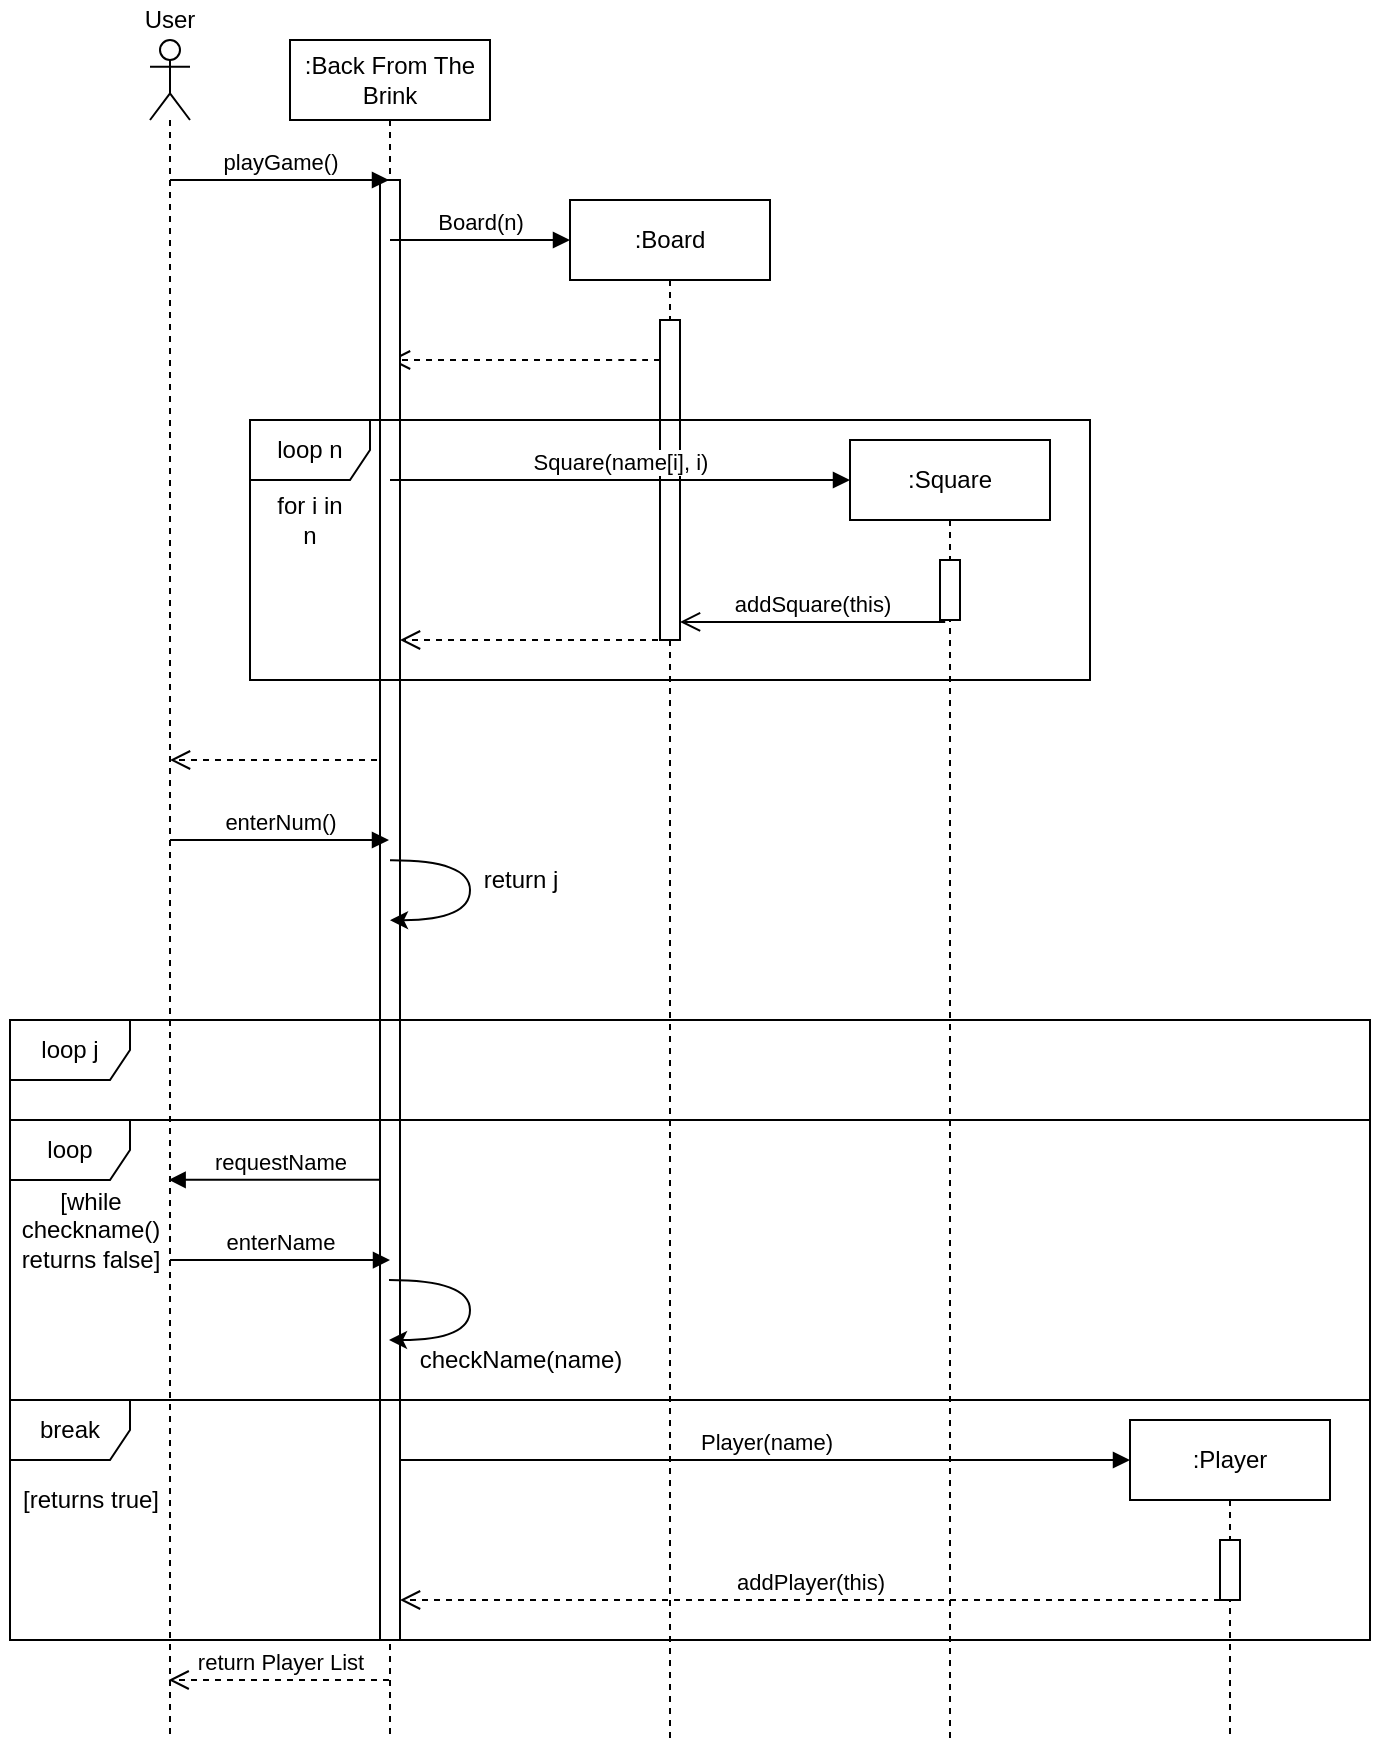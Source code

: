 <mxfile version="13.9.8" type="device"><diagram id="G4HmESQTzpHWLFLgAaE-" name="Page-1"><mxGraphModel dx="1730" dy="913" grid="1" gridSize="10" guides="1" tooltips="1" connect="1" arrows="1" fold="1" page="1" pageScale="1" pageWidth="827" pageHeight="1169" math="0" shadow="0"><root><mxCell id="0"/><mxCell id="1" parent="0"/><mxCell id="XjFpFOUz0O3G0IJD6dk8-26" value="" style="html=1;verticalAlign=bottom;endArrow=open;dashed=1;endSize=8;" edge="1" parent="1" source="XjFpFOUz0O3G0IJD6dk8-4"><mxGeometry relative="1" as="geometry"><mxPoint x="260" y="399.5" as="sourcePoint"/><mxPoint x="180" y="400" as="targetPoint"/></mxGeometry></mxCell><mxCell id="XjFpFOUz0O3G0IJD6dk8-42" value="return Player List" style="html=1;verticalAlign=bottom;endArrow=open;dashed=1;endSize=8;" edge="1" parent="1"><mxGeometry relative="1" as="geometry"><mxPoint x="289.5" y="860" as="sourcePoint"/><mxPoint x="179.324" y="860" as="targetPoint"/><Array as="points"><mxPoint x="260" y="860"/></Array></mxGeometry></mxCell><mxCell id="XjFpFOUz0O3G0IJD6dk8-32" value="requestName" style="html=1;verticalAlign=bottom;endArrow=block;exitX=0.5;exitY=0.63;exitDx=0;exitDy=0;exitPerimeter=0;" edge="1" parent="1"><mxGeometry width="80" relative="1" as="geometry"><mxPoint x="290" y="609.9" as="sourcePoint"/><mxPoint x="179.324" y="609.9" as="targetPoint"/></mxGeometry></mxCell><mxCell id="XjFpFOUz0O3G0IJD6dk8-14" value="" style="html=1;verticalAlign=bottom;endArrow=open;dashed=1;endSize=8;" edge="1" parent="1" source="XjFpFOUz0O3G0IJD6dk8-15" target="XjFpFOUz0O3G0IJD6dk8-4"><mxGeometry relative="1" as="geometry"><mxPoint x="440" y="200" as="sourcePoint"/><mxPoint x="374" y="200" as="targetPoint"/><Array as="points"><mxPoint x="410" y="200"/></Array></mxGeometry></mxCell><mxCell id="XjFpFOUz0O3G0IJD6dk8-3" value="" style="shape=umlLifeline;participant=umlActor;perimeter=lifelinePerimeter;whiteSpace=wrap;html=1;container=1;collapsible=0;recursiveResize=0;verticalAlign=top;spacingTop=36;outlineConnect=0;" vertex="1" parent="1"><mxGeometry x="170" y="40" width="20" height="850" as="geometry"/></mxCell><mxCell id="XjFpFOUz0O3G0IJD6dk8-4" value=":Back From The Brink" style="shape=umlLifeline;perimeter=lifelinePerimeter;whiteSpace=wrap;html=1;container=1;collapsible=0;recursiveResize=0;outlineConnect=0;" vertex="1" parent="1"><mxGeometry x="240" y="40" width="100" height="850" as="geometry"/></mxCell><mxCell id="XjFpFOUz0O3G0IJD6dk8-39" value="" style="html=1;points=[];perimeter=orthogonalPerimeter;" vertex="1" parent="XjFpFOUz0O3G0IJD6dk8-4"><mxGeometry x="45" y="70" width="10" height="730" as="geometry"/></mxCell><mxCell id="XjFpFOUz0O3G0IJD6dk8-30" value="" style="curved=1;endArrow=classic;html=1;entryX=0.5;entryY=0.507;entryDx=0;entryDy=0;entryPerimeter=0;exitX=0.5;exitY=0.466;exitDx=0;exitDy=0;exitPerimeter=0;" edge="1" parent="XjFpFOUz0O3G0IJD6dk8-4" source="XjFpFOUz0O3G0IJD6dk8-39" target="XjFpFOUz0O3G0IJD6dk8-39"><mxGeometry width="50" height="50" relative="1" as="geometry"><mxPoint x="60" y="410" as="sourcePoint"/><mxPoint x="60" y="440" as="targetPoint"/><Array as="points"><mxPoint x="90" y="410"/><mxPoint x="90" y="440"/></Array></mxGeometry></mxCell><mxCell id="XjFpFOUz0O3G0IJD6dk8-5" value=":Board" style="shape=umlLifeline;perimeter=lifelinePerimeter;whiteSpace=wrap;html=1;container=1;collapsible=0;recursiveResize=0;outlineConnect=0;" vertex="1" parent="1"><mxGeometry x="380" y="120" width="100" height="770" as="geometry"/></mxCell><mxCell id="XjFpFOUz0O3G0IJD6dk8-15" value="" style="html=1;points=[];perimeter=orthogonalPerimeter;" vertex="1" parent="XjFpFOUz0O3G0IJD6dk8-5"><mxGeometry x="45" y="60" width="10" height="160" as="geometry"/></mxCell><mxCell id="XjFpFOUz0O3G0IJD6dk8-7" value="playGame()" style="html=1;verticalAlign=bottom;endArrow=block;" edge="1" parent="1" source="XjFpFOUz0O3G0IJD6dk8-3" target="XjFpFOUz0O3G0IJD6dk8-4"><mxGeometry width="80" relative="1" as="geometry"><mxPoint x="370" y="280" as="sourcePoint"/><mxPoint x="450" y="280" as="targetPoint"/><Array as="points"><mxPoint x="210" y="110"/></Array></mxGeometry></mxCell><mxCell id="XjFpFOUz0O3G0IJD6dk8-11" value="User" style="text;html=1;strokeColor=none;fillColor=none;align=center;verticalAlign=middle;whiteSpace=wrap;rounded=0;" vertex="1" parent="1"><mxGeometry x="160" y="20" width="40" height="20" as="geometry"/></mxCell><mxCell id="XjFpFOUz0O3G0IJD6dk8-13" value="Board(n)" style="html=1;verticalAlign=bottom;endArrow=block;" edge="1" parent="1" source="XjFpFOUz0O3G0IJD6dk8-4"><mxGeometry width="80" relative="1" as="geometry"><mxPoint x="370" y="280" as="sourcePoint"/><mxPoint x="380" y="140" as="targetPoint"/><Array as="points"><mxPoint x="360" y="140"/></Array></mxGeometry></mxCell><mxCell id="XjFpFOUz0O3G0IJD6dk8-19" value="for i in n" style="text;html=1;strokeColor=none;fillColor=none;align=center;verticalAlign=middle;whiteSpace=wrap;rounded=0;" vertex="1" parent="1"><mxGeometry x="230" y="270" width="40" height="20" as="geometry"/></mxCell><mxCell id="XjFpFOUz0O3G0IJD6dk8-18" value="loop n" style="shape=umlFrame;whiteSpace=wrap;html=1;" vertex="1" parent="1"><mxGeometry x="220" y="230" width="420" height="130" as="geometry"/></mxCell><mxCell id="XjFpFOUz0O3G0IJD6dk8-20" value=":Square" style="shape=umlLifeline;perimeter=lifelinePerimeter;whiteSpace=wrap;html=1;container=1;collapsible=0;recursiveResize=0;outlineConnect=0;" vertex="1" parent="1"><mxGeometry x="520" y="240" width="100" height="650" as="geometry"/></mxCell><mxCell id="XjFpFOUz0O3G0IJD6dk8-23" value="" style="html=1;points=[];perimeter=orthogonalPerimeter;" vertex="1" parent="XjFpFOUz0O3G0IJD6dk8-20"><mxGeometry x="45" y="60" width="10" height="30" as="geometry"/></mxCell><mxCell id="XjFpFOUz0O3G0IJD6dk8-22" value="Square(name[i], i)" style="html=1;verticalAlign=bottom;endArrow=block;" edge="1" parent="1" source="XjFpFOUz0O3G0IJD6dk8-4"><mxGeometry width="80" relative="1" as="geometry"><mxPoint x="370" y="270" as="sourcePoint"/><mxPoint x="520" y="260" as="targetPoint"/><Array as="points"><mxPoint x="370" y="260"/></Array></mxGeometry></mxCell><mxCell id="XjFpFOUz0O3G0IJD6dk8-24" value="addSquare(this)" style="html=1;verticalAlign=bottom;endArrow=open;endSize=8;exitX=0.26;exitY=1.033;exitDx=0;exitDy=0;exitPerimeter=0;" edge="1" parent="1" source="XjFpFOUz0O3G0IJD6dk8-23" target="XjFpFOUz0O3G0IJD6dk8-15"><mxGeometry relative="1" as="geometry"><mxPoint x="559" y="330" as="sourcePoint"/><mxPoint x="430" y="333" as="targetPoint"/></mxGeometry></mxCell><mxCell id="XjFpFOUz0O3G0IJD6dk8-25" value="" style="html=1;verticalAlign=bottom;endArrow=open;dashed=1;endSize=8;" edge="1" parent="1"><mxGeometry relative="1" as="geometry"><mxPoint x="430" y="340" as="sourcePoint"/><mxPoint x="295" y="340" as="targetPoint"/><Array as="points"><mxPoint x="375" y="340"/></Array></mxGeometry></mxCell><mxCell id="XjFpFOUz0O3G0IJD6dk8-27" value="enterNum()" style="html=1;verticalAlign=bottom;endArrow=block;" edge="1" parent="1" target="XjFpFOUz0O3G0IJD6dk8-4"><mxGeometry width="80" relative="1" as="geometry"><mxPoint x="180" y="440" as="sourcePoint"/><mxPoint x="260" y="440" as="targetPoint"/></mxGeometry></mxCell><mxCell id="XjFpFOUz0O3G0IJD6dk8-31" value="return j" style="text;html=1;align=center;verticalAlign=middle;resizable=0;points=[];autosize=1;" vertex="1" parent="1"><mxGeometry x="330" y="450" width="50" height="20" as="geometry"/></mxCell><mxCell id="XjFpFOUz0O3G0IJD6dk8-33" value="enterName" style="html=1;verticalAlign=bottom;endArrow=block;entryX=0.5;entryY=0.685;entryDx=0;entryDy=0;entryPerimeter=0;" edge="1" parent="1"><mxGeometry width="80" relative="1" as="geometry"><mxPoint x="180" y="650" as="sourcePoint"/><mxPoint x="290" y="650.05" as="targetPoint"/></mxGeometry></mxCell><mxCell id="XjFpFOUz0O3G0IJD6dk8-34" value="" style="curved=1;endArrow=classic;html=1;" edge="1" parent="1"><mxGeometry width="50" height="50" relative="1" as="geometry"><mxPoint x="289.5" y="660" as="sourcePoint"/><mxPoint x="289.5" y="690" as="targetPoint"/><Array as="points"><mxPoint x="330" y="660"/><mxPoint x="330" y="690"/></Array></mxGeometry></mxCell><mxCell id="XjFpFOUz0O3G0IJD6dk8-35" value="checkName(name)" style="text;html=1;align=center;verticalAlign=middle;resizable=0;points=[];autosize=1;" vertex="1" parent="1"><mxGeometry x="295" y="690" width="120" height="20" as="geometry"/></mxCell><mxCell id="XjFpFOUz0O3G0IJD6dk8-36" value="Player(name)" style="html=1;verticalAlign=bottom;endArrow=block;" edge="1" parent="1"><mxGeometry width="80" relative="1" as="geometry"><mxPoint x="295" y="750" as="sourcePoint"/><mxPoint x="660" y="750" as="targetPoint"/></mxGeometry></mxCell><mxCell id="XjFpFOUz0O3G0IJD6dk8-37" value=":Player" style="shape=umlLifeline;perimeter=lifelinePerimeter;whiteSpace=wrap;html=1;container=1;collapsible=0;recursiveResize=0;outlineConnect=0;" vertex="1" parent="1"><mxGeometry x="660" y="730" width="100" height="160" as="geometry"/></mxCell><mxCell id="XjFpFOUz0O3G0IJD6dk8-38" value="" style="html=1;points=[];perimeter=orthogonalPerimeter;" vertex="1" parent="XjFpFOUz0O3G0IJD6dk8-37"><mxGeometry x="45" y="60" width="10" height="30" as="geometry"/></mxCell><mxCell id="XjFpFOUz0O3G0IJD6dk8-41" value="addPlayer(this)" style="html=1;verticalAlign=bottom;endArrow=open;dashed=1;endSize=8;" edge="1" parent="1"><mxGeometry relative="1" as="geometry"><mxPoint x="705" y="820" as="sourcePoint"/><mxPoint x="295" y="820" as="targetPoint"/></mxGeometry></mxCell><mxCell id="XjFpFOUz0O3G0IJD6dk8-43" value="loop j" style="shape=umlFrame;whiteSpace=wrap;html=1;" vertex="1" parent="1"><mxGeometry x="100" y="530" width="680" height="310" as="geometry"/></mxCell><mxCell id="XjFpFOUz0O3G0IJD6dk8-44" value="loop" style="shape=umlFrame;whiteSpace=wrap;html=1;" vertex="1" parent="1"><mxGeometry x="100" y="580" width="680" height="140" as="geometry"/></mxCell><mxCell id="XjFpFOUz0O3G0IJD6dk8-45" value="[while&lt;br&gt;&amp;nbsp;checkname()&amp;nbsp;&lt;br&gt;returns false]" style="text;html=1;align=center;verticalAlign=middle;resizable=0;points=[];autosize=1;" vertex="1" parent="1"><mxGeometry x="95" y="610" width="90" height="50" as="geometry"/></mxCell><mxCell id="XjFpFOUz0O3G0IJD6dk8-47" value="break" style="shape=umlFrame;whiteSpace=wrap;html=1;" vertex="1" parent="1"><mxGeometry x="100" y="720" width="680" height="120" as="geometry"/></mxCell><mxCell id="XjFpFOUz0O3G0IJD6dk8-48" value="[returns true]" style="text;html=1;align=center;verticalAlign=middle;resizable=0;points=[];autosize=1;" vertex="1" parent="1"><mxGeometry x="100" y="760" width="80" height="20" as="geometry"/></mxCell></root></mxGraphModel></diagram></mxfile>